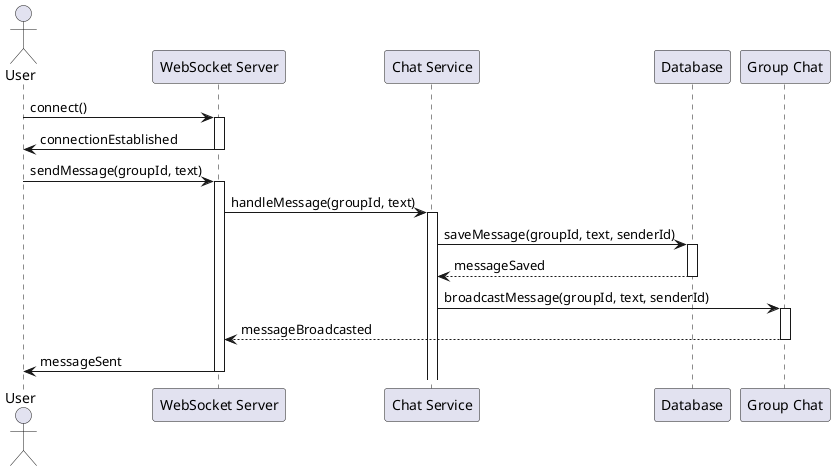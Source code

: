 @startuml
actor User
participant "WebSocket Server" as WS
participant "Chat Service" as ChatService
participant "Database" as DB
participant "Group Chat" as GroupChat

User -> WS: connect()
activate WS

WS -> User: connectionEstablished
deactivate WS

User -> WS: sendMessage(groupId, text)
activate WS

WS -> ChatService: handleMessage(groupId, text)
activate ChatService

ChatService -> DB: saveMessage(groupId, text, senderId)
activate DB
DB --> ChatService: messageSaved
deactivate DB

ChatService -> GroupChat: broadcastMessage(groupId, text, senderId)
activate GroupChat
GroupChat --> WS: messageBroadcasted
deactivate GroupChat

WS -> User: messageSent
deactivate WS
@enduml
